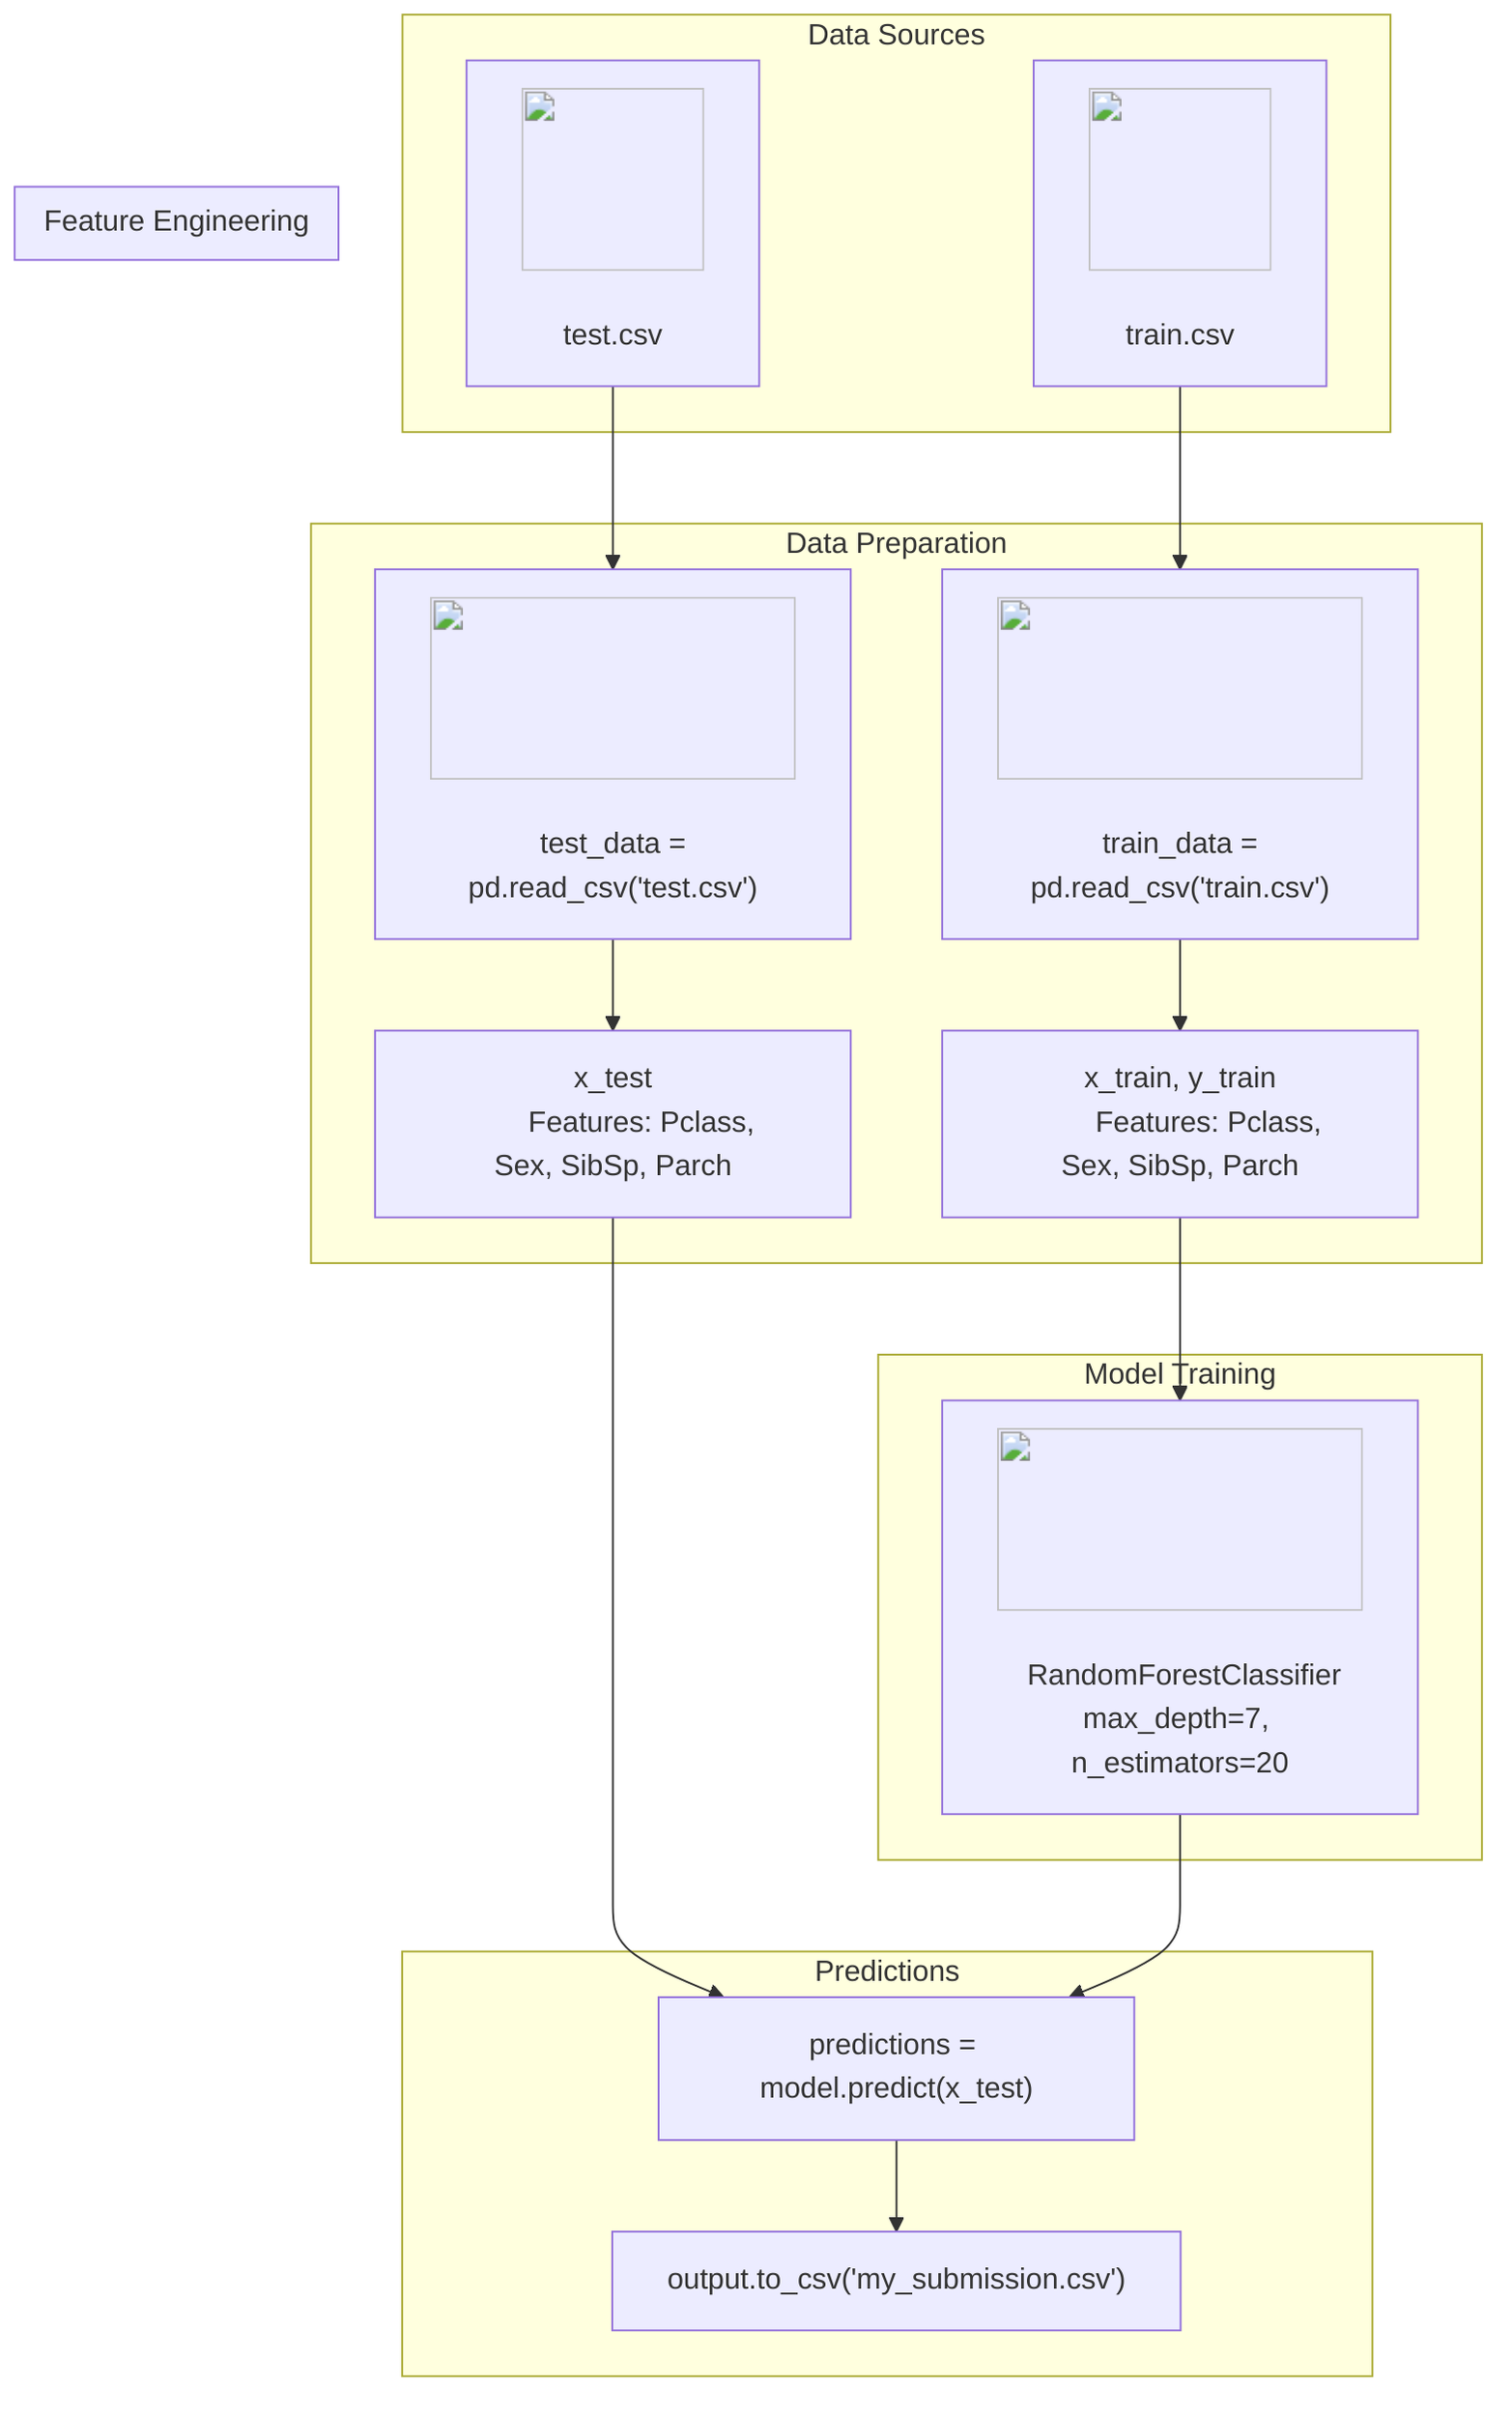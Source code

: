 flowchart TD
    subgraph DataSources[Data Sources]
        A1["<img src='icons/file.svg' width=100 height=100/> <br/> train.csv"]
        A2["<img src='icons/file.svg' width=100 height=100/> <br/> test.csv"]
    end
    
    subgraph DataPreparation[Data Preparation]
        B1["<img src='icons/file.svg' width=100 height=100/> <br/> train_data = pd.read_csv('train.csv')"]
        B2["<img src='icons/file.svg' width=100 height=100/> <br/> test_data = pd.read_csv('test.csv')"]
        B1 --> C1
        B2 --> C2
    end
    
    subgraph FeatureEngineering[Feature Engineering]
        C1["x_train, y_train
        Features: Pclass, Sex, SibSp, Parch"]
        C2["x_test
        Features: Pclass, Sex, SibSp, Parch"]
    end

    subgraph ModelTraining[Model Training]
        D1["<img src='icons/brain.svg' width=100 height=100/> <br/> RandomForestClassifier\nmax_depth=7, n_estimators=20"]
    end

    subgraph Predictions[Predictions]
        E1["predictions = model.predict(x_test)"]
        E2["output.to_csv('my_submission.csv')"]
    end

    A1 --> B1
    A2 --> B2
    C1 --> D1
    C2 --> E1
    D1 --> E1
    E1 --> E2